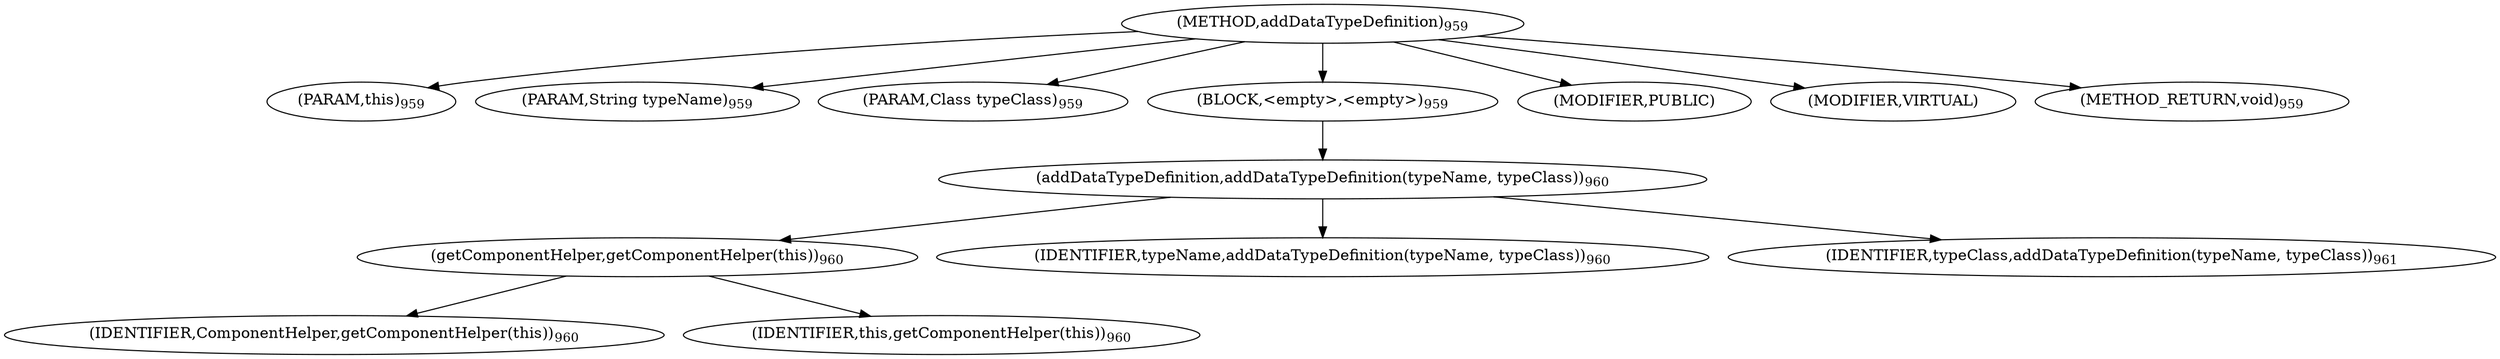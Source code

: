 digraph "addDataTypeDefinition" {  
"1457" [label = <(METHOD,addDataTypeDefinition)<SUB>959</SUB>> ]
"100" [label = <(PARAM,this)<SUB>959</SUB>> ]
"1458" [label = <(PARAM,String typeName)<SUB>959</SUB>> ]
"1459" [label = <(PARAM,Class typeClass)<SUB>959</SUB>> ]
"1460" [label = <(BLOCK,&lt;empty&gt;,&lt;empty&gt;)<SUB>959</SUB>> ]
"1461" [label = <(addDataTypeDefinition,addDataTypeDefinition(typeName, typeClass))<SUB>960</SUB>> ]
"1462" [label = <(getComponentHelper,getComponentHelper(this))<SUB>960</SUB>> ]
"1463" [label = <(IDENTIFIER,ComponentHelper,getComponentHelper(this))<SUB>960</SUB>> ]
"99" [label = <(IDENTIFIER,this,getComponentHelper(this))<SUB>960</SUB>> ]
"1464" [label = <(IDENTIFIER,typeName,addDataTypeDefinition(typeName, typeClass))<SUB>960</SUB>> ]
"1465" [label = <(IDENTIFIER,typeClass,addDataTypeDefinition(typeName, typeClass))<SUB>961</SUB>> ]
"1466" [label = <(MODIFIER,PUBLIC)> ]
"1467" [label = <(MODIFIER,VIRTUAL)> ]
"1468" [label = <(METHOD_RETURN,void)<SUB>959</SUB>> ]
  "1457" -> "100" 
  "1457" -> "1458" 
  "1457" -> "1459" 
  "1457" -> "1460" 
  "1457" -> "1466" 
  "1457" -> "1467" 
  "1457" -> "1468" 
  "1460" -> "1461" 
  "1461" -> "1462" 
  "1461" -> "1464" 
  "1461" -> "1465" 
  "1462" -> "1463" 
  "1462" -> "99" 
}
